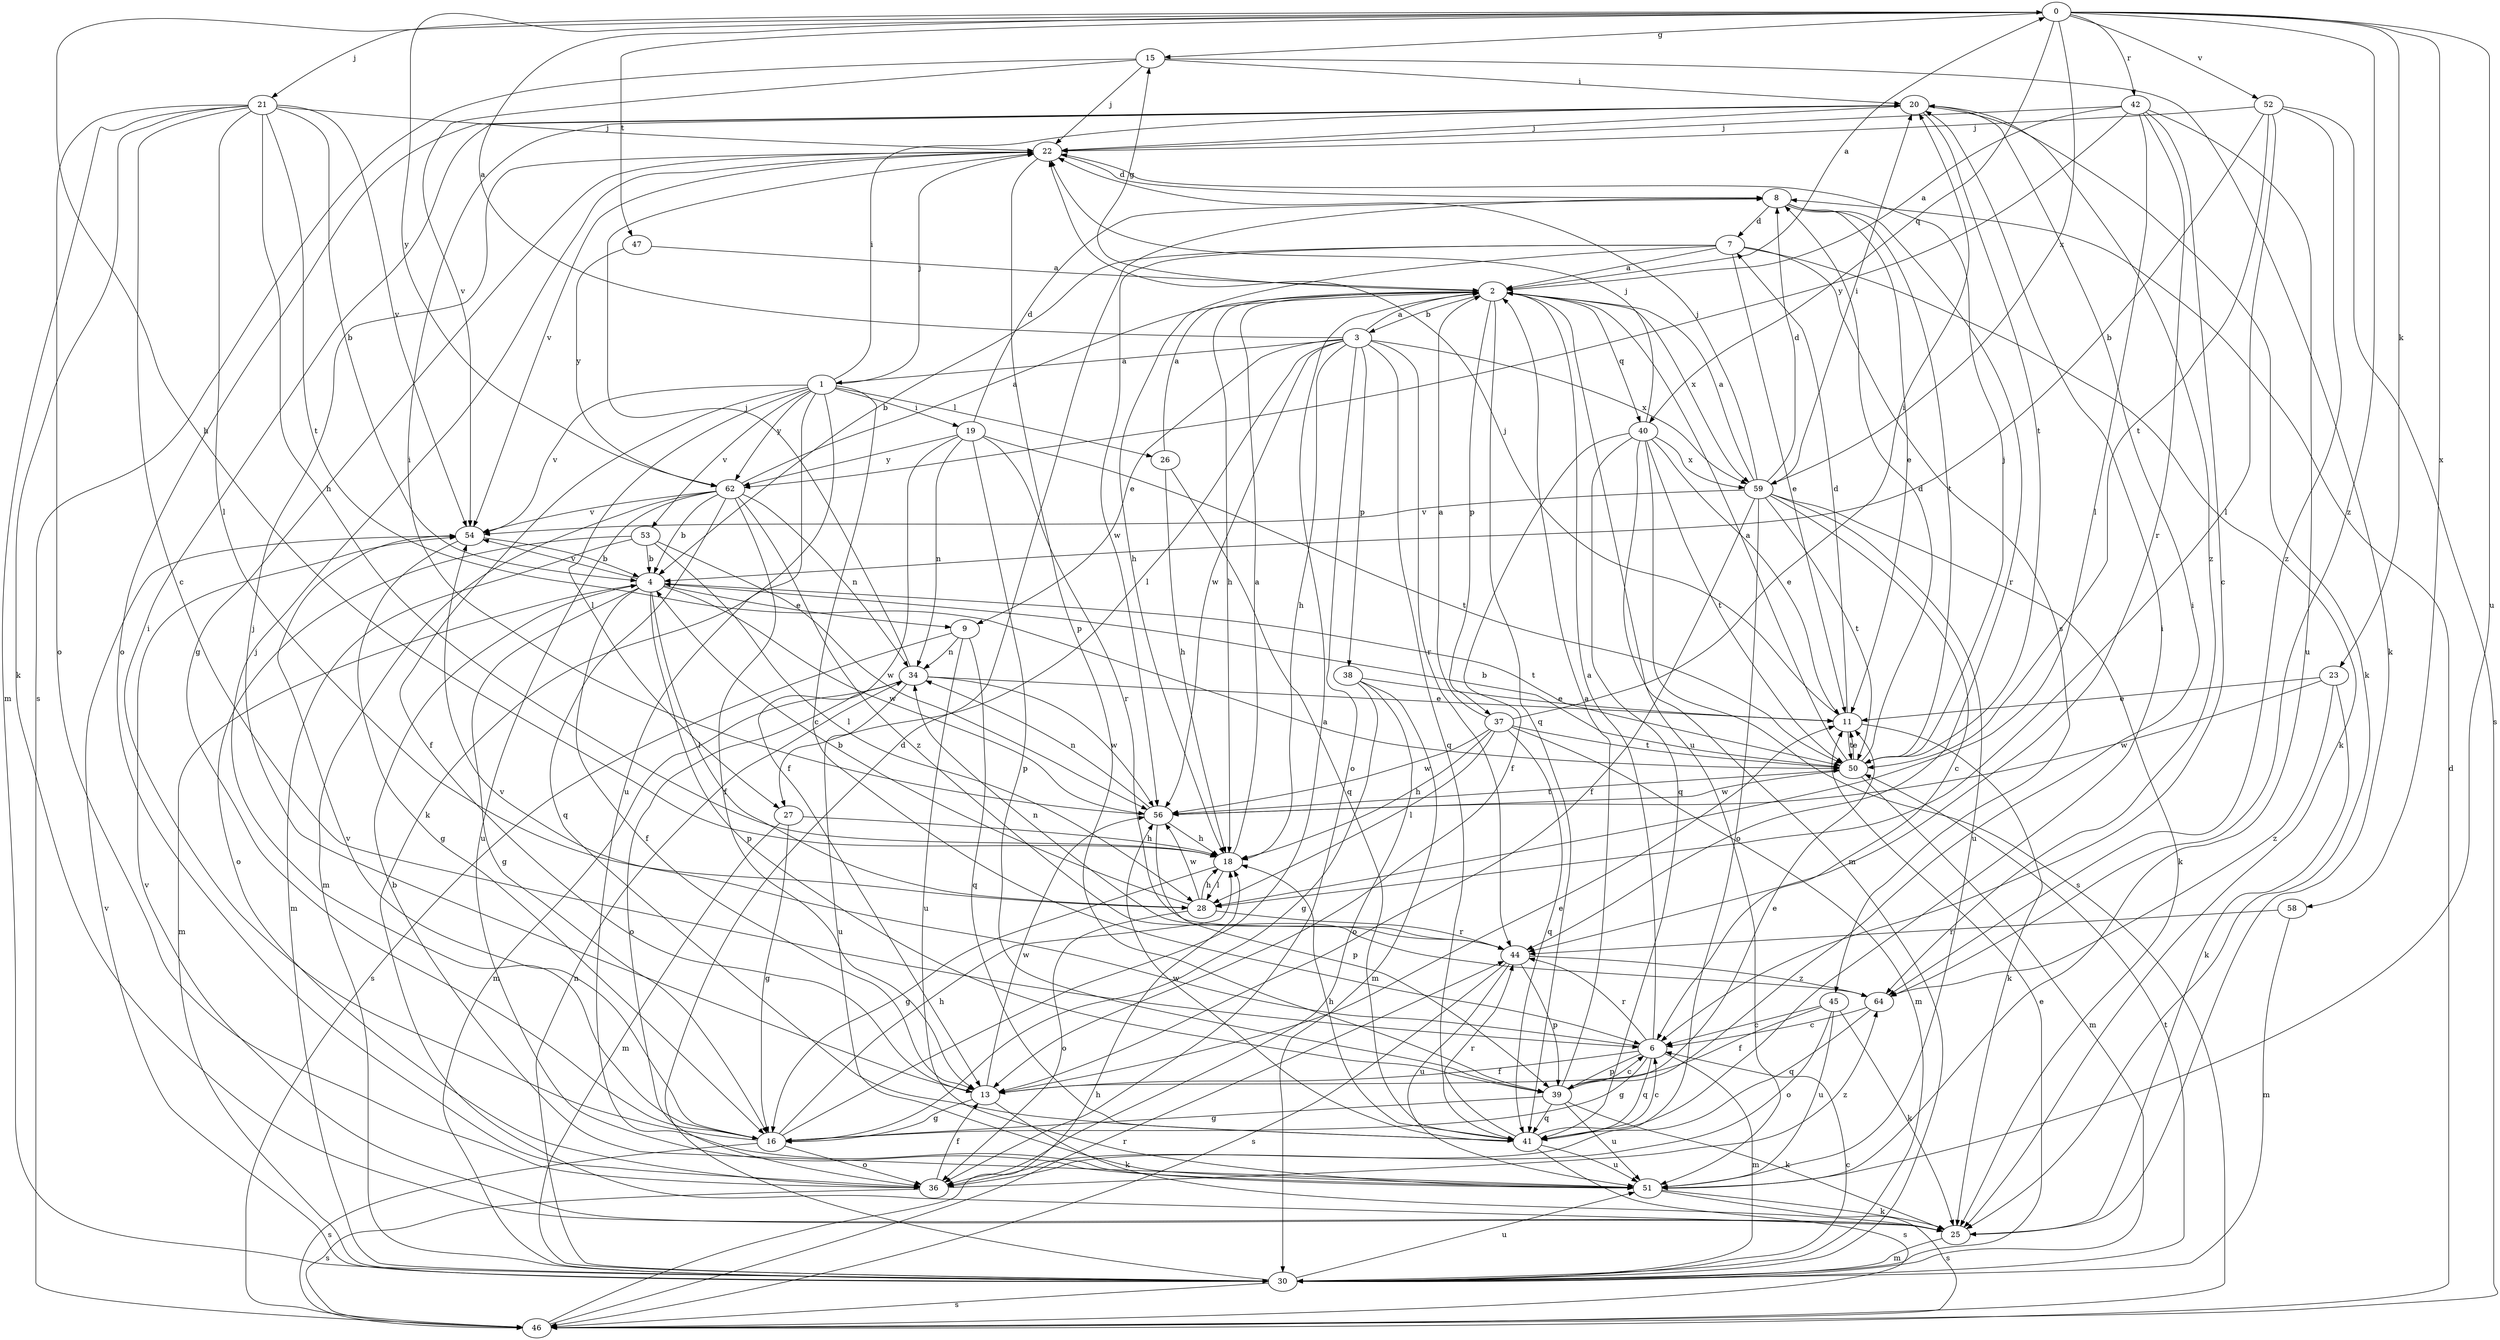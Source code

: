 strict digraph  {
0;
1;
2;
3;
4;
6;
7;
8;
9;
11;
13;
15;
16;
18;
19;
20;
21;
22;
23;
25;
26;
27;
28;
30;
34;
36;
37;
38;
39;
40;
41;
42;
44;
45;
46;
47;
50;
51;
52;
53;
54;
56;
58;
59;
62;
64;
0 -> 15  [label=g];
0 -> 18  [label=h];
0 -> 21  [label=j];
0 -> 23  [label=k];
0 -> 40  [label=q];
0 -> 42  [label=r];
0 -> 47  [label=t];
0 -> 51  [label=u];
0 -> 52  [label=v];
0 -> 58  [label=x];
0 -> 59  [label=x];
0 -> 62  [label=y];
0 -> 64  [label=z];
1 -> 6  [label=c];
1 -> 13  [label=f];
1 -> 19  [label=i];
1 -> 20  [label=i];
1 -> 22  [label=j];
1 -> 25  [label=k];
1 -> 26  [label=l];
1 -> 27  [label=l];
1 -> 51  [label=u];
1 -> 53  [label=v];
1 -> 54  [label=v];
1 -> 62  [label=y];
2 -> 0  [label=a];
2 -> 3  [label=b];
2 -> 15  [label=g];
2 -> 18  [label=h];
2 -> 37  [label=p];
2 -> 40  [label=q];
2 -> 41  [label=q];
2 -> 51  [label=u];
2 -> 59  [label=x];
3 -> 0  [label=a];
3 -> 1  [label=a];
3 -> 2  [label=a];
3 -> 9  [label=e];
3 -> 18  [label=h];
3 -> 27  [label=l];
3 -> 36  [label=o];
3 -> 38  [label=p];
3 -> 41  [label=q];
3 -> 44  [label=r];
3 -> 56  [label=w];
3 -> 59  [label=x];
4 -> 9  [label=e];
4 -> 13  [label=f];
4 -> 16  [label=g];
4 -> 28  [label=l];
4 -> 30  [label=m];
4 -> 39  [label=p];
4 -> 50  [label=t];
4 -> 54  [label=v];
4 -> 56  [label=w];
6 -> 2  [label=a];
6 -> 13  [label=f];
6 -> 16  [label=g];
6 -> 30  [label=m];
6 -> 39  [label=p];
6 -> 41  [label=q];
6 -> 44  [label=r];
6 -> 54  [label=v];
7 -> 2  [label=a];
7 -> 4  [label=b];
7 -> 11  [label=e];
7 -> 18  [label=h];
7 -> 25  [label=k];
7 -> 45  [label=s];
7 -> 56  [label=w];
8 -> 7  [label=d];
8 -> 11  [label=e];
8 -> 44  [label=r];
8 -> 50  [label=t];
9 -> 34  [label=n];
9 -> 41  [label=q];
9 -> 46  [label=s];
9 -> 51  [label=u];
11 -> 7  [label=d];
11 -> 22  [label=j];
11 -> 25  [label=k];
11 -> 50  [label=t];
13 -> 11  [label=e];
13 -> 16  [label=g];
13 -> 22  [label=j];
13 -> 25  [label=k];
13 -> 56  [label=w];
15 -> 20  [label=i];
15 -> 22  [label=j];
15 -> 25  [label=k];
15 -> 46  [label=s];
15 -> 54  [label=v];
16 -> 2  [label=a];
16 -> 18  [label=h];
16 -> 20  [label=i];
16 -> 22  [label=j];
16 -> 36  [label=o];
16 -> 46  [label=s];
16 -> 54  [label=v];
18 -> 2  [label=a];
18 -> 16  [label=g];
18 -> 28  [label=l];
19 -> 8  [label=d];
19 -> 13  [label=f];
19 -> 34  [label=n];
19 -> 39  [label=p];
19 -> 44  [label=r];
19 -> 50  [label=t];
19 -> 62  [label=y];
20 -> 22  [label=j];
20 -> 25  [label=k];
20 -> 36  [label=o];
20 -> 50  [label=t];
20 -> 64  [label=z];
21 -> 4  [label=b];
21 -> 6  [label=c];
21 -> 18  [label=h];
21 -> 22  [label=j];
21 -> 25  [label=k];
21 -> 28  [label=l];
21 -> 30  [label=m];
21 -> 36  [label=o];
21 -> 50  [label=t];
21 -> 54  [label=v];
22 -> 8  [label=d];
22 -> 16  [label=g];
22 -> 39  [label=p];
22 -> 54  [label=v];
23 -> 11  [label=e];
23 -> 25  [label=k];
23 -> 56  [label=w];
23 -> 64  [label=z];
25 -> 30  [label=m];
25 -> 54  [label=v];
26 -> 2  [label=a];
26 -> 18  [label=h];
26 -> 41  [label=q];
27 -> 16  [label=g];
27 -> 18  [label=h];
27 -> 30  [label=m];
28 -> 4  [label=b];
28 -> 18  [label=h];
28 -> 36  [label=o];
28 -> 44  [label=r];
28 -> 56  [label=w];
30 -> 6  [label=c];
30 -> 8  [label=d];
30 -> 11  [label=e];
30 -> 34  [label=n];
30 -> 46  [label=s];
30 -> 50  [label=t];
30 -> 51  [label=u];
30 -> 54  [label=v];
34 -> 11  [label=e];
34 -> 22  [label=j];
34 -> 30  [label=m];
34 -> 36  [label=o];
34 -> 51  [label=u];
34 -> 56  [label=w];
36 -> 13  [label=f];
36 -> 46  [label=s];
36 -> 64  [label=z];
37 -> 2  [label=a];
37 -> 18  [label=h];
37 -> 20  [label=i];
37 -> 28  [label=l];
37 -> 30  [label=m];
37 -> 41  [label=q];
37 -> 50  [label=t];
37 -> 56  [label=w];
38 -> 11  [label=e];
38 -> 16  [label=g];
38 -> 30  [label=m];
38 -> 36  [label=o];
39 -> 2  [label=a];
39 -> 6  [label=c];
39 -> 11  [label=e];
39 -> 16  [label=g];
39 -> 20  [label=i];
39 -> 25  [label=k];
39 -> 41  [label=q];
39 -> 51  [label=u];
40 -> 11  [label=e];
40 -> 13  [label=f];
40 -> 22  [label=j];
40 -> 30  [label=m];
40 -> 41  [label=q];
40 -> 46  [label=s];
40 -> 50  [label=t];
40 -> 59  [label=x];
41 -> 6  [label=c];
41 -> 18  [label=h];
41 -> 20  [label=i];
41 -> 44  [label=r];
41 -> 46  [label=s];
41 -> 51  [label=u];
41 -> 56  [label=w];
42 -> 2  [label=a];
42 -> 6  [label=c];
42 -> 22  [label=j];
42 -> 28  [label=l];
42 -> 44  [label=r];
42 -> 51  [label=u];
42 -> 62  [label=y];
44 -> 34  [label=n];
44 -> 39  [label=p];
44 -> 46  [label=s];
44 -> 51  [label=u];
44 -> 64  [label=z];
45 -> 6  [label=c];
45 -> 13  [label=f];
45 -> 25  [label=k];
45 -> 36  [label=o];
45 -> 51  [label=u];
46 -> 8  [label=d];
46 -> 18  [label=h];
46 -> 44  [label=r];
47 -> 2  [label=a];
47 -> 62  [label=y];
50 -> 2  [label=a];
50 -> 4  [label=b];
50 -> 8  [label=d];
50 -> 11  [label=e];
50 -> 22  [label=j];
50 -> 30  [label=m];
50 -> 56  [label=w];
51 -> 4  [label=b];
51 -> 25  [label=k];
51 -> 46  [label=s];
52 -> 4  [label=b];
52 -> 22  [label=j];
52 -> 28  [label=l];
52 -> 46  [label=s];
52 -> 50  [label=t];
52 -> 64  [label=z];
53 -> 4  [label=b];
53 -> 28  [label=l];
53 -> 30  [label=m];
53 -> 36  [label=o];
53 -> 56  [label=w];
54 -> 4  [label=b];
54 -> 16  [label=g];
56 -> 18  [label=h];
56 -> 20  [label=i];
56 -> 34  [label=n];
56 -> 39  [label=p];
56 -> 50  [label=t];
58 -> 30  [label=m];
58 -> 44  [label=r];
59 -> 2  [label=a];
59 -> 6  [label=c];
59 -> 8  [label=d];
59 -> 13  [label=f];
59 -> 20  [label=i];
59 -> 22  [label=j];
59 -> 25  [label=k];
59 -> 36  [label=o];
59 -> 50  [label=t];
59 -> 51  [label=u];
59 -> 54  [label=v];
62 -> 2  [label=a];
62 -> 4  [label=b];
62 -> 13  [label=f];
62 -> 30  [label=m];
62 -> 34  [label=n];
62 -> 41  [label=q];
62 -> 51  [label=u];
62 -> 54  [label=v];
62 -> 64  [label=z];
64 -> 6  [label=c];
64 -> 41  [label=q];
}
